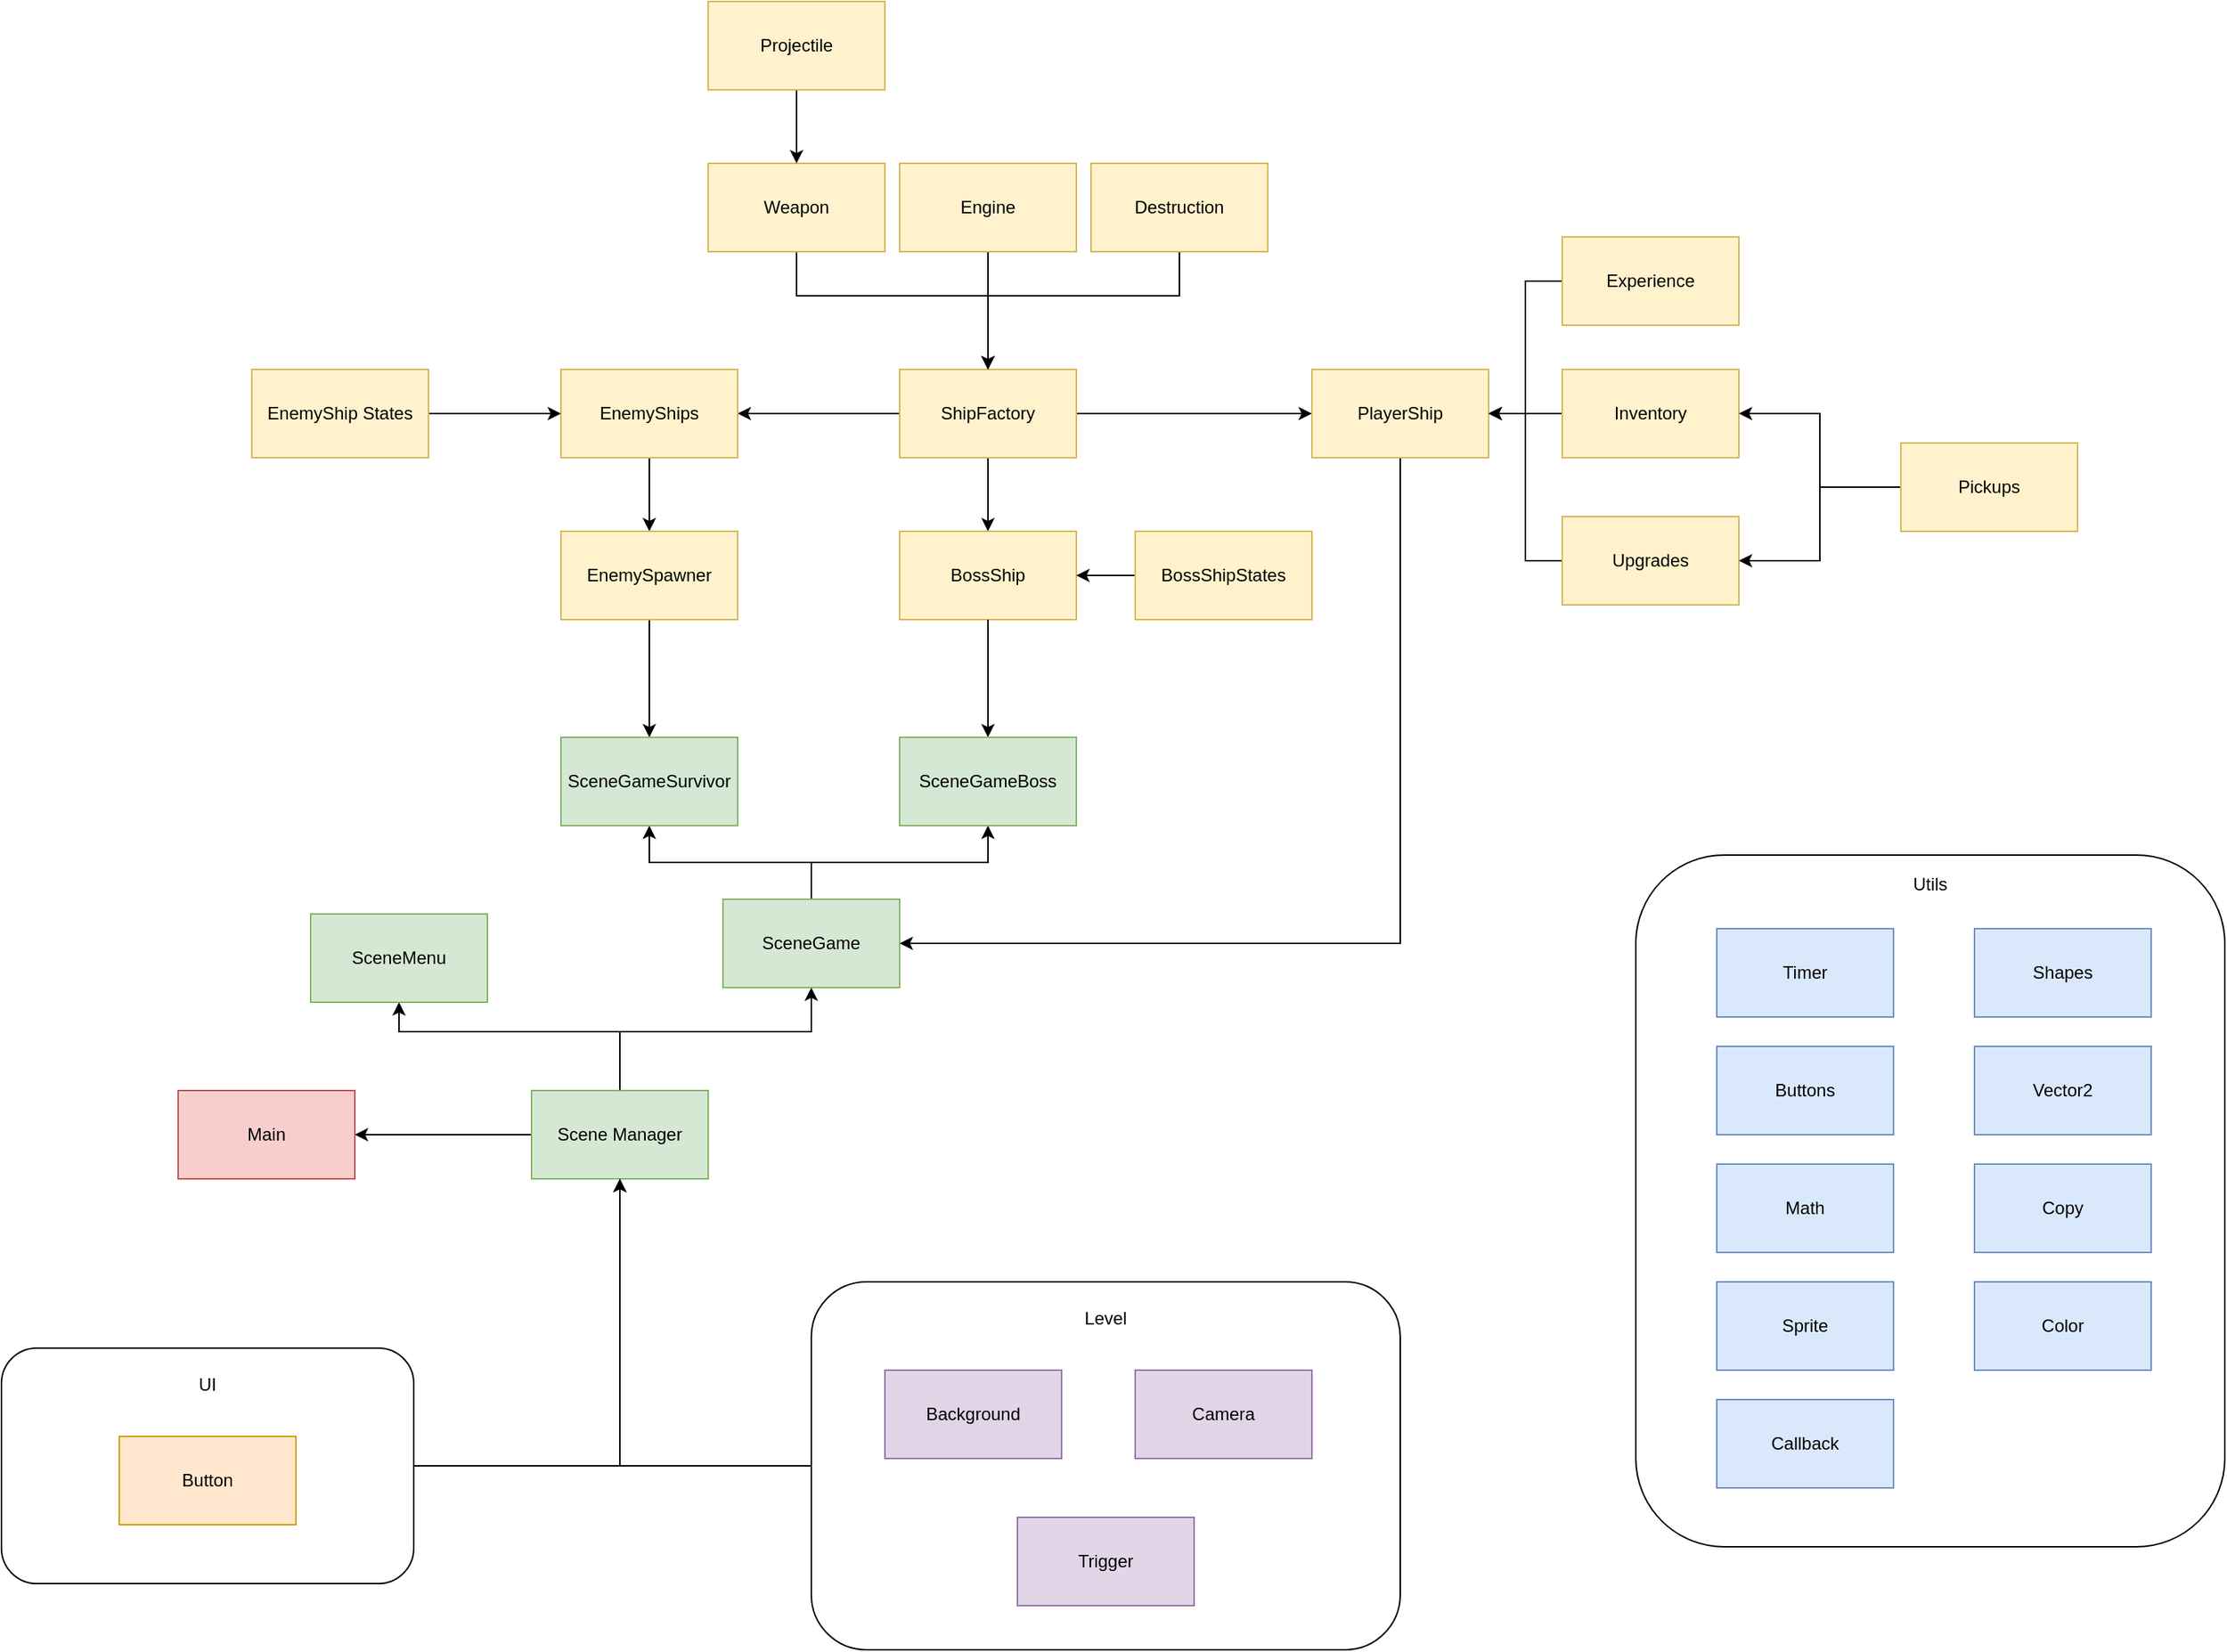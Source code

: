 <mxfile version="25.0.3">
  <diagram name="Page-1" id="ZgaQaSXS1_5IlA6P1yKQ">
    <mxGraphModel dx="2728" dy="963" grid="1" gridSize="10" guides="1" tooltips="1" connect="1" arrows="1" fold="1" page="1" pageScale="1" pageWidth="850" pageHeight="1100" math="0" shadow="0">
      <root>
        <mxCell id="0" />
        <mxCell id="1" parent="0" />
        <mxCell id="s6oy7LtDakHwm1-WZDtf-62" value="" style="rounded=1;whiteSpace=wrap;html=1;" parent="1" vertex="1">
          <mxGeometry x="690" y="610" width="400" height="470" as="geometry" />
        </mxCell>
        <mxCell id="s6oy7LtDakHwm1-WZDtf-10" style="edgeStyle=orthogonalEdgeStyle;rounded=0;orthogonalLoop=1;jettySize=auto;html=1;" parent="1" source="s6oy7LtDakHwm1-WZDtf-1" target="s6oy7LtDakHwm1-WZDtf-9" edge="1">
          <mxGeometry relative="1" as="geometry" />
        </mxCell>
        <mxCell id="s6oy7LtDakHwm1-WZDtf-11" style="edgeStyle=orthogonalEdgeStyle;rounded=0;orthogonalLoop=1;jettySize=auto;html=1;" parent="1" source="s6oy7LtDakHwm1-WZDtf-1" target="s6oy7LtDakHwm1-WZDtf-8" edge="1">
          <mxGeometry relative="1" as="geometry" />
        </mxCell>
        <mxCell id="s6oy7LtDakHwm1-WZDtf-15" style="edgeStyle=orthogonalEdgeStyle;rounded=0;orthogonalLoop=1;jettySize=auto;html=1;" parent="1" source="s6oy7LtDakHwm1-WZDtf-1" target="s6oy7LtDakHwm1-WZDtf-14" edge="1">
          <mxGeometry relative="1" as="geometry" />
        </mxCell>
        <mxCell id="s6oy7LtDakHwm1-WZDtf-1" value="ShipFactory" style="rounded=0;whiteSpace=wrap;html=1;fillColor=#fff2cc;strokeColor=#d6b656;" parent="1" vertex="1">
          <mxGeometry x="190" y="280" width="120" height="60" as="geometry" />
        </mxCell>
        <mxCell id="s6oy7LtDakHwm1-WZDtf-6" style="edgeStyle=orthogonalEdgeStyle;rounded=0;orthogonalLoop=1;jettySize=auto;html=1;entryX=0.5;entryY=0;entryDx=0;entryDy=0;" parent="1" source="s6oy7LtDakHwm1-WZDtf-2" target="s6oy7LtDakHwm1-WZDtf-1" edge="1">
          <mxGeometry relative="1" as="geometry">
            <Array as="points">
              <mxPoint x="120" y="230" />
              <mxPoint x="250" y="230" />
            </Array>
          </mxGeometry>
        </mxCell>
        <mxCell id="s6oy7LtDakHwm1-WZDtf-2" value="Weapon" style="rounded=0;whiteSpace=wrap;html=1;fillColor=#fff2cc;strokeColor=#d6b656;" parent="1" vertex="1">
          <mxGeometry x="60" y="140" width="120" height="60" as="geometry" />
        </mxCell>
        <mxCell id="7nodm3ykGLOfklfSfRpB-26" style="edgeStyle=orthogonalEdgeStyle;rounded=0;orthogonalLoop=1;jettySize=auto;html=1;entryX=0.5;entryY=0;entryDx=0;entryDy=0;" edge="1" parent="1" source="s6oy7LtDakHwm1-WZDtf-3" target="s6oy7LtDakHwm1-WZDtf-1">
          <mxGeometry relative="1" as="geometry" />
        </mxCell>
        <mxCell id="s6oy7LtDakHwm1-WZDtf-3" value="Engine" style="rounded=0;whiteSpace=wrap;html=1;fillColor=#fff2cc;strokeColor=#d6b656;" parent="1" vertex="1">
          <mxGeometry x="190" y="140" width="120" height="60" as="geometry" />
        </mxCell>
        <mxCell id="s6oy7LtDakHwm1-WZDtf-5" style="edgeStyle=orthogonalEdgeStyle;rounded=0;orthogonalLoop=1;jettySize=auto;html=1;" parent="1" source="s6oy7LtDakHwm1-WZDtf-4" target="s6oy7LtDakHwm1-WZDtf-2" edge="1">
          <mxGeometry relative="1" as="geometry" />
        </mxCell>
        <mxCell id="s6oy7LtDakHwm1-WZDtf-4" value="Projectile" style="rounded=0;whiteSpace=wrap;html=1;fillColor=#fff2cc;strokeColor=#d6b656;" parent="1" vertex="1">
          <mxGeometry x="60" y="30" width="120" height="60" as="geometry" />
        </mxCell>
        <mxCell id="s6oy7LtDakHwm1-WZDtf-64" style="edgeStyle=orthogonalEdgeStyle;rounded=0;orthogonalLoop=1;jettySize=auto;html=1;entryX=1;entryY=0.5;entryDx=0;entryDy=0;" parent="1" source="s6oy7LtDakHwm1-WZDtf-8" target="s6oy7LtDakHwm1-WZDtf-43" edge="1">
          <mxGeometry relative="1" as="geometry">
            <Array as="points">
              <mxPoint x="530" y="670" />
            </Array>
          </mxGeometry>
        </mxCell>
        <mxCell id="s6oy7LtDakHwm1-WZDtf-8" value="PlayerShip" style="rounded=0;whiteSpace=wrap;html=1;fillColor=#fff2cc;strokeColor=#d6b656;" parent="1" vertex="1">
          <mxGeometry x="470" y="280" width="120" height="60" as="geometry" />
        </mxCell>
        <mxCell id="s6oy7LtDakHwm1-WZDtf-9" value="BossShip" style="rounded=0;whiteSpace=wrap;html=1;fillColor=#fff2cc;strokeColor=#d6b656;" parent="1" vertex="1">
          <mxGeometry x="190" y="390" width="120" height="60" as="geometry" />
        </mxCell>
        <mxCell id="s6oy7LtDakHwm1-WZDtf-55" style="edgeStyle=orthogonalEdgeStyle;rounded=0;orthogonalLoop=1;jettySize=auto;html=1;" parent="1" source="s6oy7LtDakHwm1-WZDtf-14" target="s6oy7LtDakHwm1-WZDtf-37" edge="1">
          <mxGeometry relative="1" as="geometry" />
        </mxCell>
        <mxCell id="s6oy7LtDakHwm1-WZDtf-14" value="EnemyShips" style="rounded=0;whiteSpace=wrap;html=1;fillColor=#fff2cc;strokeColor=#d6b656;" parent="1" vertex="1">
          <mxGeometry x="-40" y="280" width="120" height="60" as="geometry" />
        </mxCell>
        <mxCell id="s6oy7LtDakHwm1-WZDtf-33" style="edgeStyle=orthogonalEdgeStyle;rounded=0;orthogonalLoop=1;jettySize=auto;html=1;entryX=1;entryY=0.5;entryDx=0;entryDy=0;" parent="1" source="s6oy7LtDakHwm1-WZDtf-16" target="s6oy7LtDakHwm1-WZDtf-8" edge="1">
          <mxGeometry relative="1" as="geometry" />
        </mxCell>
        <mxCell id="s6oy7LtDakHwm1-WZDtf-16" value="Experience" style="rounded=0;whiteSpace=wrap;html=1;fillColor=#fff2cc;strokeColor=#d6b656;" parent="1" vertex="1">
          <mxGeometry x="640" y="190" width="120" height="60" as="geometry" />
        </mxCell>
        <mxCell id="s6oy7LtDakHwm1-WZDtf-32" style="edgeStyle=orthogonalEdgeStyle;rounded=0;orthogonalLoop=1;jettySize=auto;html=1;entryX=1;entryY=0.5;entryDx=0;entryDy=0;" parent="1" source="s6oy7LtDakHwm1-WZDtf-17" target="s6oy7LtDakHwm1-WZDtf-8" edge="1">
          <mxGeometry relative="1" as="geometry" />
        </mxCell>
        <mxCell id="s6oy7LtDakHwm1-WZDtf-17" value="Inventory" style="rounded=0;whiteSpace=wrap;html=1;fillColor=#fff2cc;strokeColor=#d6b656;" parent="1" vertex="1">
          <mxGeometry x="640" y="280" width="120" height="60" as="geometry" />
        </mxCell>
        <mxCell id="s6oy7LtDakHwm1-WZDtf-34" style="edgeStyle=orthogonalEdgeStyle;rounded=0;orthogonalLoop=1;jettySize=auto;html=1;entryX=1;entryY=0.5;entryDx=0;entryDy=0;" parent="1" source="s6oy7LtDakHwm1-WZDtf-18" target="s6oy7LtDakHwm1-WZDtf-8" edge="1">
          <mxGeometry relative="1" as="geometry" />
        </mxCell>
        <mxCell id="s6oy7LtDakHwm1-WZDtf-18" value="Upgrades" style="rounded=0;whiteSpace=wrap;html=1;fillColor=#fff2cc;strokeColor=#d6b656;" parent="1" vertex="1">
          <mxGeometry x="640" y="380" width="120" height="60" as="geometry" />
        </mxCell>
        <mxCell id="s6oy7LtDakHwm1-WZDtf-35" value="" style="edgeStyle=orthogonalEdgeStyle;rounded=0;orthogonalLoop=1;jettySize=auto;html=1;" parent="1" source="s6oy7LtDakHwm1-WZDtf-19" target="s6oy7LtDakHwm1-WZDtf-18" edge="1">
          <mxGeometry relative="1" as="geometry" />
        </mxCell>
        <mxCell id="s6oy7LtDakHwm1-WZDtf-36" style="edgeStyle=orthogonalEdgeStyle;rounded=0;orthogonalLoop=1;jettySize=auto;html=1;entryX=1;entryY=0.5;entryDx=0;entryDy=0;" parent="1" source="s6oy7LtDakHwm1-WZDtf-19" target="s6oy7LtDakHwm1-WZDtf-17" edge="1">
          <mxGeometry relative="1" as="geometry" />
        </mxCell>
        <mxCell id="s6oy7LtDakHwm1-WZDtf-19" value="Pickups" style="rounded=0;whiteSpace=wrap;html=1;fillColor=#fff2cc;strokeColor=#d6b656;" parent="1" vertex="1">
          <mxGeometry x="870" y="330" width="120" height="60" as="geometry" />
        </mxCell>
        <mxCell id="s6oy7LtDakHwm1-WZDtf-26" style="edgeStyle=orthogonalEdgeStyle;rounded=0;orthogonalLoop=1;jettySize=auto;html=1;" parent="1" source="s6oy7LtDakHwm1-WZDtf-25" target="s6oy7LtDakHwm1-WZDtf-14" edge="1">
          <mxGeometry relative="1" as="geometry" />
        </mxCell>
        <mxCell id="s6oy7LtDakHwm1-WZDtf-25" value="EnemyShip States" style="rounded=0;whiteSpace=wrap;html=1;fillColor=#fff2cc;strokeColor=#d6b656;" parent="1" vertex="1">
          <mxGeometry x="-250" y="280" width="120" height="60" as="geometry" />
        </mxCell>
        <mxCell id="s6oy7LtDakHwm1-WZDtf-50" style="edgeStyle=orthogonalEdgeStyle;rounded=0;orthogonalLoop=1;jettySize=auto;html=1;entryX=0.5;entryY=0;entryDx=0;entryDy=0;exitX=0.5;exitY=1;exitDx=0;exitDy=0;" parent="1" source="s6oy7LtDakHwm1-WZDtf-9" target="s6oy7LtDakHwm1-WZDtf-45" edge="1">
          <mxGeometry relative="1" as="geometry" />
        </mxCell>
        <mxCell id="s6oy7LtDakHwm1-WZDtf-65" style="edgeStyle=orthogonalEdgeStyle;rounded=0;orthogonalLoop=1;jettySize=auto;html=1;entryX=1;entryY=0.5;entryDx=0;entryDy=0;" parent="1" source="s6oy7LtDakHwm1-WZDtf-29" target="s6oy7LtDakHwm1-WZDtf-9" edge="1">
          <mxGeometry relative="1" as="geometry" />
        </mxCell>
        <mxCell id="s6oy7LtDakHwm1-WZDtf-29" value="BossShipStates" style="rounded=0;whiteSpace=wrap;html=1;fillColor=#fff2cc;strokeColor=#d6b656;" parent="1" vertex="1">
          <mxGeometry x="350" y="390" width="120" height="60" as="geometry" />
        </mxCell>
        <mxCell id="s6oy7LtDakHwm1-WZDtf-56" style="edgeStyle=orthogonalEdgeStyle;rounded=0;orthogonalLoop=1;jettySize=auto;html=1;" parent="1" source="s6oy7LtDakHwm1-WZDtf-37" target="s6oy7LtDakHwm1-WZDtf-44" edge="1">
          <mxGeometry relative="1" as="geometry" />
        </mxCell>
        <mxCell id="s6oy7LtDakHwm1-WZDtf-37" value="EnemySpawner" style="rounded=0;whiteSpace=wrap;html=1;fillColor=#fff2cc;strokeColor=#d6b656;" parent="1" vertex="1">
          <mxGeometry x="-40" y="390" width="120" height="60" as="geometry" />
        </mxCell>
        <mxCell id="s6oy7LtDakHwm1-WZDtf-51" style="edgeStyle=orthogonalEdgeStyle;rounded=0;orthogonalLoop=1;jettySize=auto;html=1;" parent="1" source="s6oy7LtDakHwm1-WZDtf-41" target="s6oy7LtDakHwm1-WZDtf-43" edge="1">
          <mxGeometry relative="1" as="geometry">
            <Array as="points">
              <mxPoint y="730" />
              <mxPoint x="130" y="730" />
            </Array>
          </mxGeometry>
        </mxCell>
        <mxCell id="s6oy7LtDakHwm1-WZDtf-52" style="edgeStyle=orthogonalEdgeStyle;rounded=0;orthogonalLoop=1;jettySize=auto;html=1;entryX=0.5;entryY=1;entryDx=0;entryDy=0;" parent="1" source="s6oy7LtDakHwm1-WZDtf-41" target="s6oy7LtDakHwm1-WZDtf-42" edge="1">
          <mxGeometry relative="1" as="geometry">
            <Array as="points">
              <mxPoint y="730" />
              <mxPoint x="-150" y="730" />
            </Array>
          </mxGeometry>
        </mxCell>
        <mxCell id="7nodm3ykGLOfklfSfRpB-29" style="edgeStyle=orthogonalEdgeStyle;rounded=0;orthogonalLoop=1;jettySize=auto;html=1;entryX=1;entryY=0.5;entryDx=0;entryDy=0;" edge="1" parent="1" source="s6oy7LtDakHwm1-WZDtf-41" target="7nodm3ykGLOfklfSfRpB-28">
          <mxGeometry relative="1" as="geometry" />
        </mxCell>
        <mxCell id="s6oy7LtDakHwm1-WZDtf-41" value="Scene Manager" style="rounded=0;whiteSpace=wrap;html=1;fillColor=#d5e8d4;strokeColor=#82b366;" parent="1" vertex="1">
          <mxGeometry x="-60" y="770" width="120" height="60" as="geometry" />
        </mxCell>
        <mxCell id="s6oy7LtDakHwm1-WZDtf-42" value="SceneMenu" style="rounded=0;whiteSpace=wrap;html=1;fillColor=#d5e8d4;strokeColor=#82b366;" parent="1" vertex="1">
          <mxGeometry x="-210" y="650" width="120" height="60" as="geometry" />
        </mxCell>
        <mxCell id="s6oy7LtDakHwm1-WZDtf-47" style="edgeStyle=orthogonalEdgeStyle;rounded=0;orthogonalLoop=1;jettySize=auto;html=1;" parent="1" source="s6oy7LtDakHwm1-WZDtf-43" target="s6oy7LtDakHwm1-WZDtf-44" edge="1">
          <mxGeometry relative="1" as="geometry" />
        </mxCell>
        <mxCell id="s6oy7LtDakHwm1-WZDtf-48" style="edgeStyle=orthogonalEdgeStyle;rounded=0;orthogonalLoop=1;jettySize=auto;html=1;" parent="1" source="s6oy7LtDakHwm1-WZDtf-43" target="s6oy7LtDakHwm1-WZDtf-45" edge="1">
          <mxGeometry relative="1" as="geometry" />
        </mxCell>
        <mxCell id="s6oy7LtDakHwm1-WZDtf-43" value="SceneGame" style="rounded=0;whiteSpace=wrap;html=1;fillColor=#d5e8d4;strokeColor=#82b366;" parent="1" vertex="1">
          <mxGeometry x="70" y="640" width="120" height="60" as="geometry" />
        </mxCell>
        <mxCell id="s6oy7LtDakHwm1-WZDtf-44" value="SceneGameSurvivor" style="rounded=0;whiteSpace=wrap;html=1;fillColor=#d5e8d4;strokeColor=#82b366;" parent="1" vertex="1">
          <mxGeometry x="-40" y="530" width="120" height="60" as="geometry" />
        </mxCell>
        <mxCell id="s6oy7LtDakHwm1-WZDtf-45" value="SceneGameBoss" style="rounded=0;whiteSpace=wrap;html=1;fillColor=#d5e8d4;strokeColor=#82b366;" parent="1" vertex="1">
          <mxGeometry x="190" y="530" width="120" height="60" as="geometry" />
        </mxCell>
        <mxCell id="s6oy7LtDakHwm1-WZDtf-58" value="Timer" style="rounded=0;whiteSpace=wrap;html=1;fillColor=#dae8fc;strokeColor=#6c8ebf;" parent="1" vertex="1">
          <mxGeometry x="745" y="660" width="120" height="60" as="geometry" />
        </mxCell>
        <mxCell id="s6oy7LtDakHwm1-WZDtf-59" value="Buttons" style="rounded=0;whiteSpace=wrap;html=1;fillColor=#dae8fc;strokeColor=#6c8ebf;" parent="1" vertex="1">
          <mxGeometry x="745" y="740" width="120" height="60" as="geometry" />
        </mxCell>
        <mxCell id="s6oy7LtDakHwm1-WZDtf-60" value="Math" style="rounded=0;whiteSpace=wrap;html=1;fillColor=#dae8fc;strokeColor=#6c8ebf;" parent="1" vertex="1">
          <mxGeometry x="745" y="820" width="120" height="60" as="geometry" />
        </mxCell>
        <mxCell id="s6oy7LtDakHwm1-WZDtf-61" value="Sprite" style="rounded=0;whiteSpace=wrap;html=1;fillColor=#dae8fc;strokeColor=#6c8ebf;" parent="1" vertex="1">
          <mxGeometry x="745" y="900" width="120" height="60" as="geometry" />
        </mxCell>
        <mxCell id="7nodm3ykGLOfklfSfRpB-1" value="Shapes" style="rounded=0;whiteSpace=wrap;html=1;fillColor=#dae8fc;strokeColor=#6c8ebf;" vertex="1" parent="1">
          <mxGeometry x="920" y="660" width="120" height="60" as="geometry" />
        </mxCell>
        <mxCell id="7nodm3ykGLOfklfSfRpB-2" value="Vector2" style="rounded=0;whiteSpace=wrap;html=1;fillColor=#dae8fc;strokeColor=#6c8ebf;" vertex="1" parent="1">
          <mxGeometry x="920" y="740" width="120" height="60" as="geometry" />
        </mxCell>
        <mxCell id="7nodm3ykGLOfklfSfRpB-3" value="Copy" style="rounded=0;whiteSpace=wrap;html=1;fillColor=#dae8fc;strokeColor=#6c8ebf;" vertex="1" parent="1">
          <mxGeometry x="920" y="820" width="120" height="60" as="geometry" />
        </mxCell>
        <mxCell id="7nodm3ykGLOfklfSfRpB-4" value="Color" style="rounded=0;whiteSpace=wrap;html=1;fillColor=#dae8fc;strokeColor=#6c8ebf;" vertex="1" parent="1">
          <mxGeometry x="920" y="900" width="120" height="60" as="geometry" />
        </mxCell>
        <mxCell id="7nodm3ykGLOfklfSfRpB-5" value="Callback" style="rounded=0;whiteSpace=wrap;html=1;fillColor=#dae8fc;strokeColor=#6c8ebf;" vertex="1" parent="1">
          <mxGeometry x="745" y="980" width="120" height="60" as="geometry" />
        </mxCell>
        <mxCell id="7nodm3ykGLOfklfSfRpB-6" value="Utils" style="text;html=1;align=center;verticalAlign=middle;whiteSpace=wrap;rounded=0;" vertex="1" parent="1">
          <mxGeometry x="860" y="615" width="60" height="30" as="geometry" />
        </mxCell>
        <mxCell id="7nodm3ykGLOfklfSfRpB-22" style="edgeStyle=orthogonalEdgeStyle;rounded=0;orthogonalLoop=1;jettySize=auto;html=1;entryX=0.5;entryY=1;entryDx=0;entryDy=0;" edge="1" parent="1" source="7nodm3ykGLOfklfSfRpB-7" target="s6oy7LtDakHwm1-WZDtf-41">
          <mxGeometry relative="1" as="geometry" />
        </mxCell>
        <mxCell id="7nodm3ykGLOfklfSfRpB-7" value="" style="rounded=1;whiteSpace=wrap;html=1;" vertex="1" parent="1">
          <mxGeometry x="-420" y="945" width="280" height="160" as="geometry" />
        </mxCell>
        <mxCell id="7nodm3ykGLOfklfSfRpB-8" value="UI" style="text;html=1;align=center;verticalAlign=middle;whiteSpace=wrap;rounded=0;" vertex="1" parent="1">
          <mxGeometry x="-310" y="955" width="60" height="30" as="geometry" />
        </mxCell>
        <mxCell id="7nodm3ykGLOfklfSfRpB-9" value="Button" style="rounded=0;whiteSpace=wrap;html=1;fillColor=#ffe6cc;strokeColor=#d79b00;" vertex="1" parent="1">
          <mxGeometry x="-340" y="1005" width="120" height="60" as="geometry" />
        </mxCell>
        <mxCell id="7nodm3ykGLOfklfSfRpB-23" style="edgeStyle=orthogonalEdgeStyle;rounded=0;orthogonalLoop=1;jettySize=auto;html=1;entryX=0.5;entryY=1;entryDx=0;entryDy=0;" edge="1" parent="1" source="7nodm3ykGLOfklfSfRpB-14" target="s6oy7LtDakHwm1-WZDtf-41">
          <mxGeometry relative="1" as="geometry" />
        </mxCell>
        <mxCell id="7nodm3ykGLOfklfSfRpB-14" value="" style="rounded=1;whiteSpace=wrap;html=1;" vertex="1" parent="1">
          <mxGeometry x="130" y="900" width="400" height="250" as="geometry" />
        </mxCell>
        <mxCell id="7nodm3ykGLOfklfSfRpB-15" value="Level" style="text;html=1;align=center;verticalAlign=middle;whiteSpace=wrap;rounded=0;" vertex="1" parent="1">
          <mxGeometry x="300" y="910" width="60" height="30" as="geometry" />
        </mxCell>
        <mxCell id="7nodm3ykGLOfklfSfRpB-16" value="Background" style="rounded=0;whiteSpace=wrap;html=1;fillColor=#e1d5e7;strokeColor=#9673a6;" vertex="1" parent="1">
          <mxGeometry x="180" y="960" width="120" height="60" as="geometry" />
        </mxCell>
        <mxCell id="7nodm3ykGLOfklfSfRpB-18" value="Trigger" style="rounded=0;whiteSpace=wrap;html=1;fillColor=#e1d5e7;strokeColor=#9673a6;" vertex="1" parent="1">
          <mxGeometry x="270" y="1060" width="120" height="60" as="geometry" />
        </mxCell>
        <mxCell id="7nodm3ykGLOfklfSfRpB-19" value="Camera" style="rounded=0;whiteSpace=wrap;html=1;fillColor=#e1d5e7;strokeColor=#9673a6;" vertex="1" parent="1">
          <mxGeometry x="350" y="960" width="120" height="60" as="geometry" />
        </mxCell>
        <mxCell id="7nodm3ykGLOfklfSfRpB-27" style="edgeStyle=orthogonalEdgeStyle;rounded=0;orthogonalLoop=1;jettySize=auto;html=1;entryX=0.5;entryY=0;entryDx=0;entryDy=0;" edge="1" parent="1" source="7nodm3ykGLOfklfSfRpB-24" target="s6oy7LtDakHwm1-WZDtf-1">
          <mxGeometry relative="1" as="geometry">
            <Array as="points">
              <mxPoint x="380" y="230" />
              <mxPoint x="250" y="230" />
            </Array>
          </mxGeometry>
        </mxCell>
        <mxCell id="7nodm3ykGLOfklfSfRpB-24" value="Destruction" style="rounded=0;whiteSpace=wrap;html=1;fillColor=#fff2cc;strokeColor=#d6b656;" vertex="1" parent="1">
          <mxGeometry x="320" y="140" width="120" height="60" as="geometry" />
        </mxCell>
        <mxCell id="7nodm3ykGLOfklfSfRpB-28" value="Main" style="rounded=0;whiteSpace=wrap;html=1;fillColor=#f8cecc;strokeColor=#b85450;" vertex="1" parent="1">
          <mxGeometry x="-300" y="770" width="120" height="60" as="geometry" />
        </mxCell>
      </root>
    </mxGraphModel>
  </diagram>
</mxfile>
